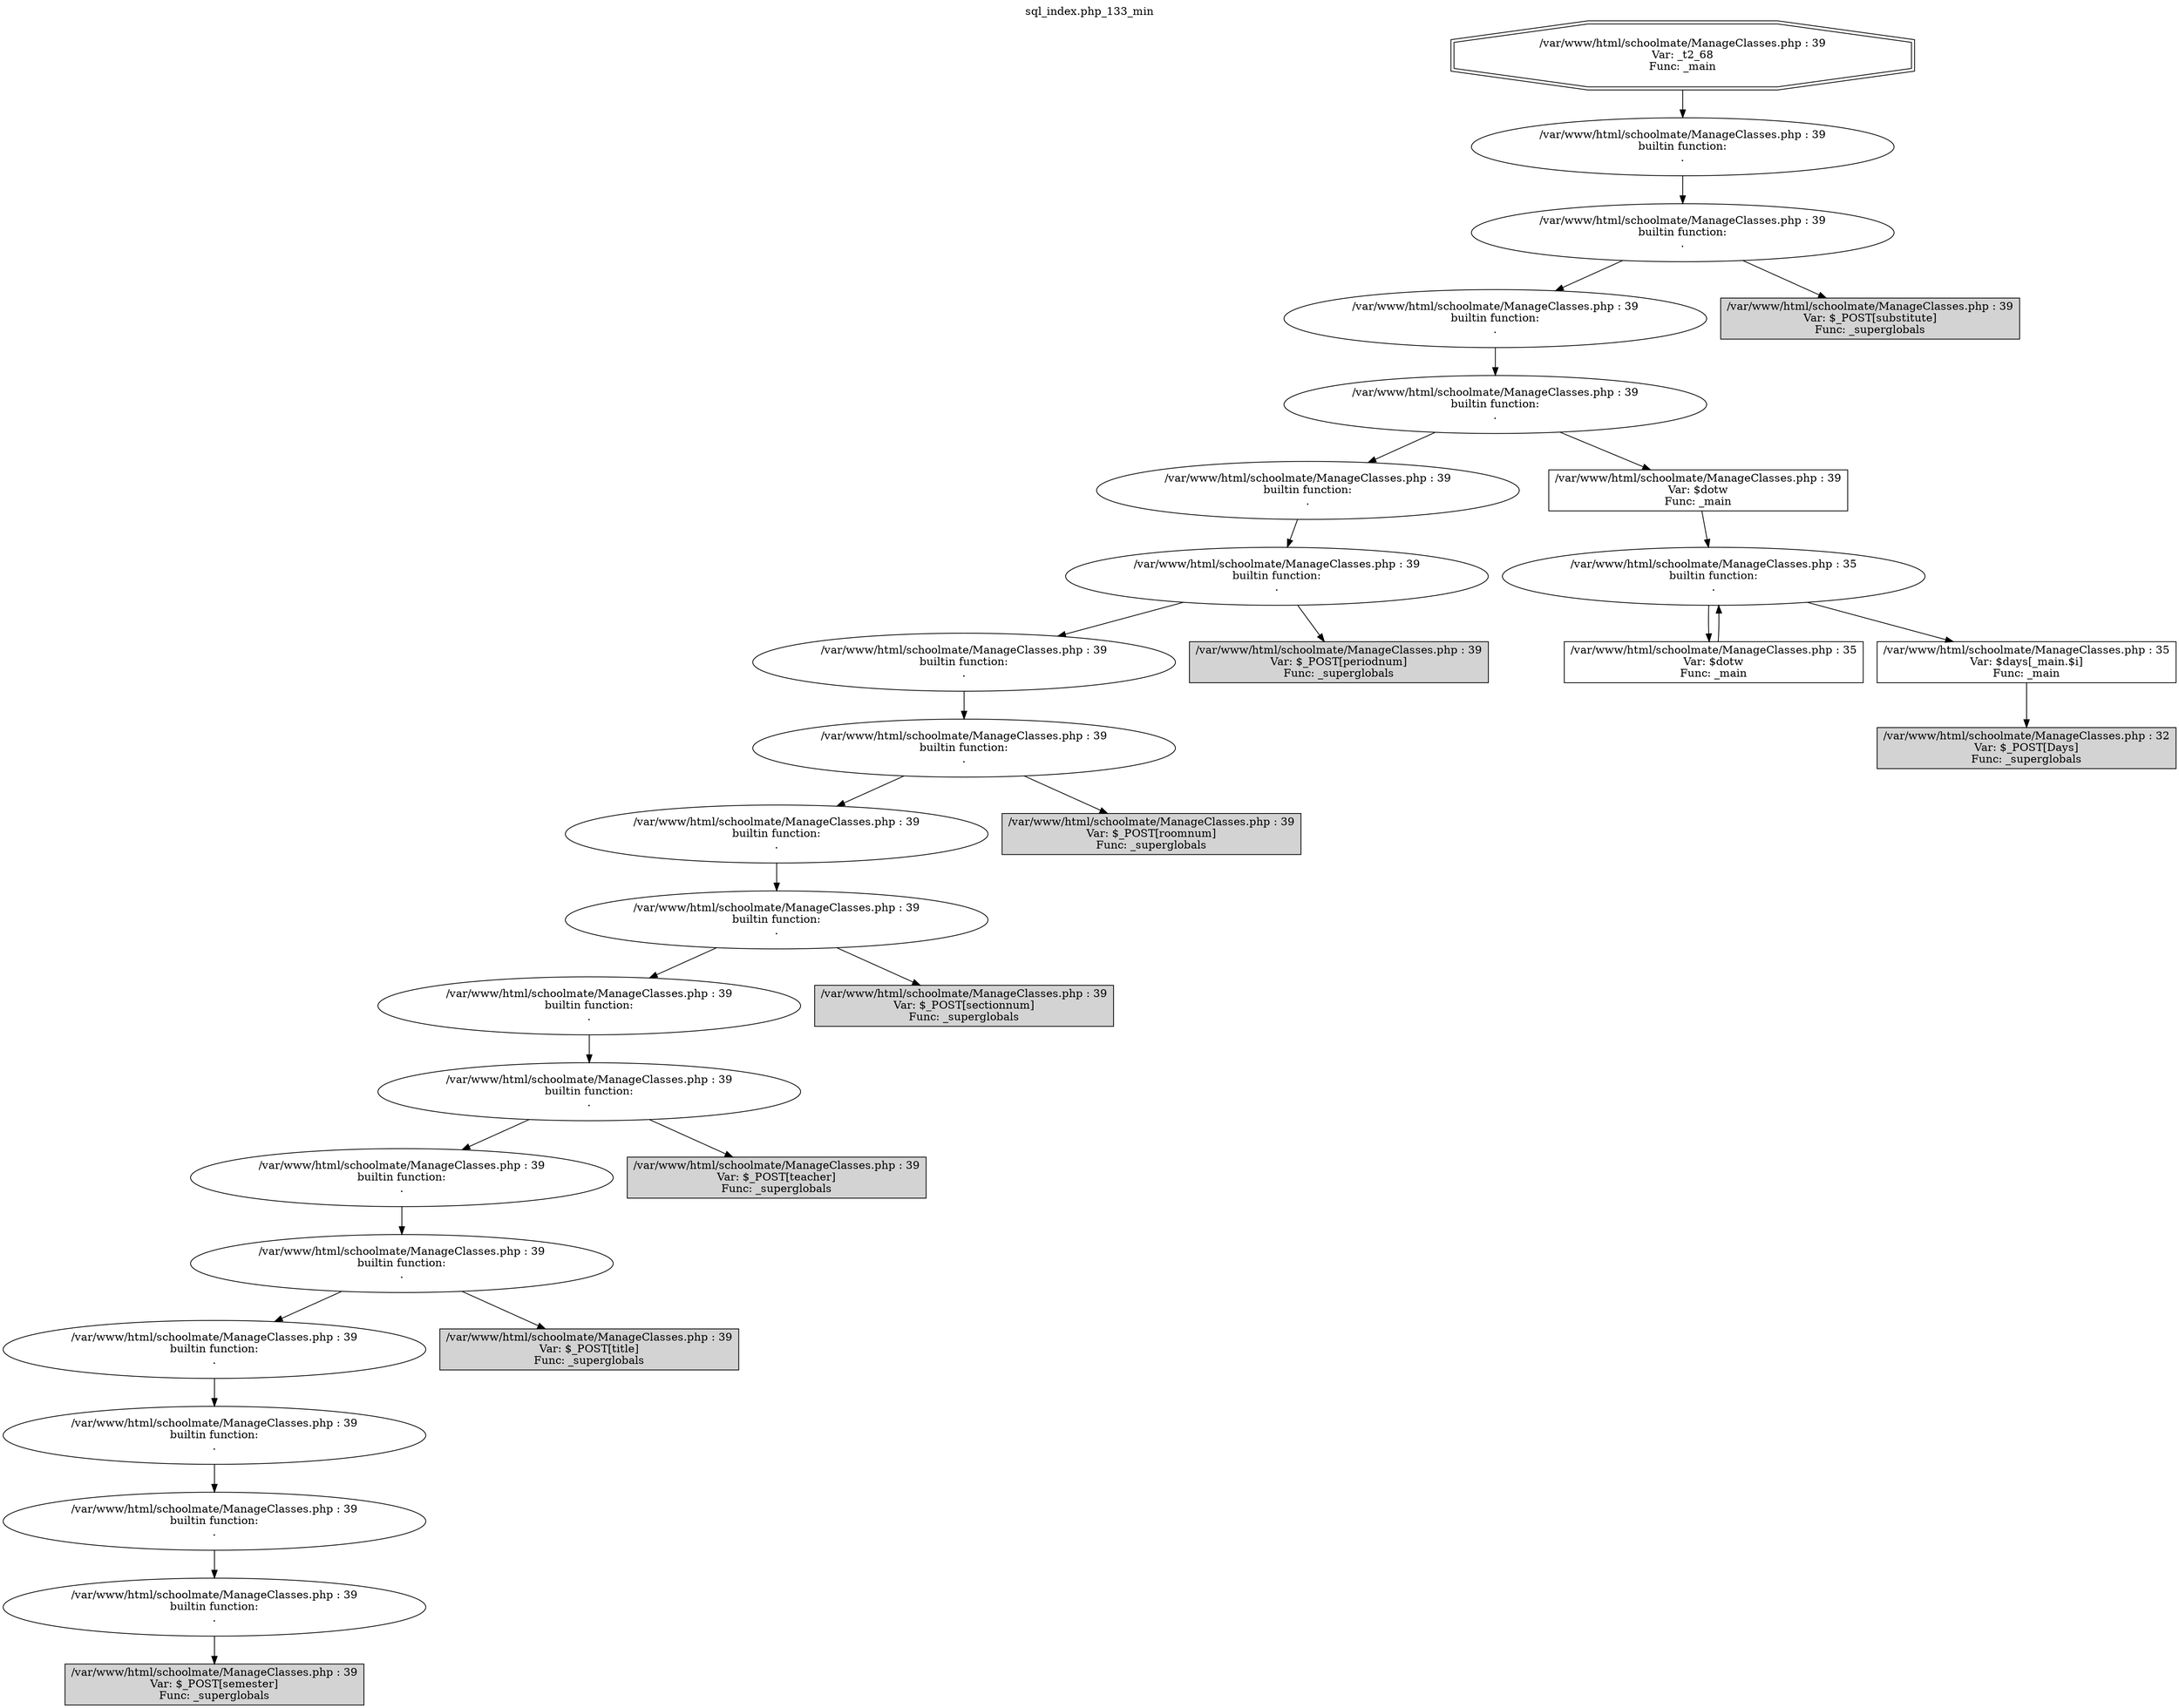 digraph cfg {
  label="sql_index.php_133_min";
  labelloc=t;
  n1 [shape=doubleoctagon, label="/var/www/html/schoolmate/ManageClasses.php : 39\nVar: _t2_68\nFunc: _main\n"];
  n2 [shape=ellipse, label="/var/www/html/schoolmate/ManageClasses.php : 39\nbuiltin function:\n.\n"];
  n3 [shape=ellipse, label="/var/www/html/schoolmate/ManageClasses.php : 39\nbuiltin function:\n.\n"];
  n4 [shape=ellipse, label="/var/www/html/schoolmate/ManageClasses.php : 39\nbuiltin function:\n.\n"];
  n5 [shape=ellipse, label="/var/www/html/schoolmate/ManageClasses.php : 39\nbuiltin function:\n.\n"];
  n6 [shape=ellipse, label="/var/www/html/schoolmate/ManageClasses.php : 39\nbuiltin function:\n.\n"];
  n7 [shape=ellipse, label="/var/www/html/schoolmate/ManageClasses.php : 39\nbuiltin function:\n.\n"];
  n8 [shape=ellipse, label="/var/www/html/schoolmate/ManageClasses.php : 39\nbuiltin function:\n.\n"];
  n9 [shape=ellipse, label="/var/www/html/schoolmate/ManageClasses.php : 39\nbuiltin function:\n.\n"];
  n10 [shape=ellipse, label="/var/www/html/schoolmate/ManageClasses.php : 39\nbuiltin function:\n.\n"];
  n11 [shape=ellipse, label="/var/www/html/schoolmate/ManageClasses.php : 39\nbuiltin function:\n.\n"];
  n12 [shape=ellipse, label="/var/www/html/schoolmate/ManageClasses.php : 39\nbuiltin function:\n.\n"];
  n13 [shape=ellipse, label="/var/www/html/schoolmate/ManageClasses.php : 39\nbuiltin function:\n.\n"];
  n14 [shape=ellipse, label="/var/www/html/schoolmate/ManageClasses.php : 39\nbuiltin function:\n.\n"];
  n15 [shape=ellipse, label="/var/www/html/schoolmate/ManageClasses.php : 39\nbuiltin function:\n.\n"];
  n16 [shape=ellipse, label="/var/www/html/schoolmate/ManageClasses.php : 39\nbuiltin function:\n.\n"];
  n17 [shape=ellipse, label="/var/www/html/schoolmate/ManageClasses.php : 39\nbuiltin function:\n.\n"];
  n18 [shape=ellipse, label="/var/www/html/schoolmate/ManageClasses.php : 39\nbuiltin function:\n.\n"];
  n19 [shape=ellipse, label="/var/www/html/schoolmate/ManageClasses.php : 39\nbuiltin function:\n.\n"];
  n20 [shape=box, label="/var/www/html/schoolmate/ManageClasses.php : 39\nVar: $_POST[semester]\nFunc: _superglobals\n",style=filled];
  n21 [shape=box, label="/var/www/html/schoolmate/ManageClasses.php : 39\nVar: $_POST[title]\nFunc: _superglobals\n",style=filled];
  n22 [shape=box, label="/var/www/html/schoolmate/ManageClasses.php : 39\nVar: $_POST[teacher]\nFunc: _superglobals\n",style=filled];
  n23 [shape=box, label="/var/www/html/schoolmate/ManageClasses.php : 39\nVar: $_POST[sectionnum]\nFunc: _superglobals\n",style=filled];
  n24 [shape=box, label="/var/www/html/schoolmate/ManageClasses.php : 39\nVar: $_POST[roomnum]\nFunc: _superglobals\n",style=filled];
  n25 [shape=box, label="/var/www/html/schoolmate/ManageClasses.php : 39\nVar: $_POST[periodnum]\nFunc: _superglobals\n",style=filled];
  n26 [shape=box, label="/var/www/html/schoolmate/ManageClasses.php : 39\nVar: $dotw\nFunc: _main\n"];
  n27 [shape=ellipse, label="/var/www/html/schoolmate/ManageClasses.php : 35\nbuiltin function:\n.\n"];
  n28 [shape=box, label="/var/www/html/schoolmate/ManageClasses.php : 35\nVar: $dotw\nFunc: _main\n"];
  n29 [shape=box, label="/var/www/html/schoolmate/ManageClasses.php : 35\nVar: $days[_main.$i]\nFunc: _main\n"];
  n30 [shape=box, label="/var/www/html/schoolmate/ManageClasses.php : 32\nVar: $_POST[Days]\nFunc: _superglobals\n",style=filled];
  n31 [shape=box, label="/var/www/html/schoolmate/ManageClasses.php : 39\nVar: $_POST[substitute]\nFunc: _superglobals\n",style=filled];
  n1 -> n2;
  n2 -> n3;
  n3 -> n4;
  n3 -> n31;
  n4 -> n5;
  n5 -> n6;
  n5 -> n26;
  n6 -> n7;
  n7 -> n8;
  n7 -> n25;
  n8 -> n9;
  n9 -> n10;
  n9 -> n24;
  n10 -> n11;
  n11 -> n12;
  n11 -> n23;
  n12 -> n13;
  n13 -> n14;
  n13 -> n22;
  n14 -> n15;
  n15 -> n16;
  n15 -> n21;
  n16 -> n17;
  n17 -> n18;
  n18 -> n19;
  n19 -> n20;
  n26 -> n27;
  n27 -> n28;
  n27 -> n29;
  n28 -> n27;
  n29 -> n30;
}
